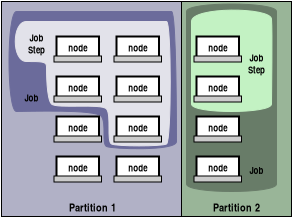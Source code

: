 <?xml version="1.0"?>
<dia:diagram xmlns:dia="http://www.lysator.liu.se/~alla/dia/">
  <dia:layer name="Background" visible="true">
    <dia:object type="Standard - Box" version="0" id="O0">
      <dia:attribute name="obj_pos">
        <dia:point val="0.75,1.25"/>
      </dia:attribute>
      <dia:attribute name="obj_bb">
        <dia:rectangle val="0.725,1.225;9.775,12.025"/>
      </dia:attribute>
      <dia:attribute name="elem_corner">
        <dia:point val="0.75,1.25"/>
      </dia:attribute>
      <dia:attribute name="elem_width">
        <dia:real val="9"/>
      </dia:attribute>
      <dia:attribute name="elem_height">
        <dia:real val="10.75"/>
      </dia:attribute>
      <dia:attribute name="border_width">
        <dia:real val="0.05"/>
      </dia:attribute>
      <dia:attribute name="inner_color">
        <dia:color val="#b1b1c6"/>
      </dia:attribute>
      <dia:attribute name="show_background">
        <dia:boolean val="true"/>
      </dia:attribute>
    </dia:object>
    <dia:object type="Standard - Box" version="0" id="O1">
      <dia:attribute name="obj_pos">
        <dia:point val="9.75,1.25"/>
      </dia:attribute>
      <dia:attribute name="obj_bb">
        <dia:rectangle val="9.725,1.225;15.275,12.025"/>
      </dia:attribute>
      <dia:attribute name="elem_corner">
        <dia:point val="9.75,1.25"/>
      </dia:attribute>
      <dia:attribute name="elem_width">
        <dia:real val="5.5"/>
      </dia:attribute>
      <dia:attribute name="elem_height">
        <dia:real val="10.75"/>
      </dia:attribute>
      <dia:attribute name="border_width">
        <dia:real val="0.05"/>
      </dia:attribute>
      <dia:attribute name="inner_color">
        <dia:color val="#99b598"/>
      </dia:attribute>
      <dia:attribute name="show_background">
        <dia:boolean val="true"/>
      </dia:attribute>
    </dia:object>
    <dia:object type="Standard - Beziergon" version="0" id="O2">
      <dia:attribute name="obj_pos">
        <dia:point val="10,10.375"/>
      </dia:attribute>
      <dia:attribute name="obj_bb">
        <dia:rectangle val="9.993,1.243;14.507,10.882"/>
      </dia:attribute>
      <dia:attribute name="bez_points">
        <dia:point val="10,10.375"/>
        <dia:point val="10,9.875"/>
        <dia:point val="10,2.25"/>
        <dia:point val="10,1.75"/>
        <dia:point val="10,1.25"/>
        <dia:point val="14.5,1.25"/>
        <dia:point val="14.5,1.75"/>
        <dia:point val="14.5,2.25"/>
        <dia:point val="14.5,9.875"/>
        <dia:point val="14.5,10.375"/>
        <dia:point val="14.5,10.875"/>
        <dia:point val="10,10.875"/>
      </dia:attribute>
      <dia:attribute name="corner_types">
        <dia:enum val="0"/>
        <dia:enum val="0"/>
        <dia:enum val="0"/>
        <dia:enum val="0"/>
        <dia:enum val="0"/>
      </dia:attribute>
      <dia:attribute name="line_color">
        <dia:color val="#697c69"/>
      </dia:attribute>
      <dia:attribute name="line_width">
        <dia:real val="0.01"/>
      </dia:attribute>
      <dia:attribute name="inner_color">
        <dia:color val="#687c68"/>
      </dia:attribute>
      <dia:attribute name="show_background">
        <dia:boolean val="true"/>
      </dia:attribute>
    </dia:object>
    <dia:object type="Standard - Beziergon" version="0" id="O3">
      <dia:attribute name="obj_pos">
        <dia:point val="1.5,6.75"/>
      </dia:attribute>
      <dia:attribute name="obj_bb">
        <dia:rectangle val="0.993,1.743;9.507,8.757"/>
      </dia:attribute>
      <dia:attribute name="bez_points">
        <dia:point val="1.5,6.75"/>
        <dia:point val="2,6.75"/>
        <dia:point val="5.5,6.625"/>
        <dia:point val="5.75,7"/>
        <dia:point val="6,7.375"/>
        <dia:point val="5.75,8.375"/>
        <dia:point val="6,8.5"/>
        <dia:point val="6.25,8.625"/>
        <dia:point val="9.5,8.75"/>
        <dia:point val="9.5,8.25"/>
        <dia:point val="9.5,7.75"/>
        <dia:point val="9.5,1.75"/>
        <dia:point val="9.25,1.75"/>
        <dia:point val="9,1.75"/>
        <dia:point val="2,1.75"/>
        <dia:point val="1.5,1.75"/>
        <dia:point val="1,1.75"/>
        <dia:point val="1,6.75"/>
      </dia:attribute>
      <dia:attribute name="corner_types">
        <dia:enum val="0"/>
        <dia:enum val="0"/>
        <dia:enum val="0"/>
        <dia:enum val="0"/>
        <dia:enum val="0"/>
        <dia:enum val="0"/>
        <dia:enum val="0"/>
      </dia:attribute>
      <dia:attribute name="line_color">
        <dia:color val="#6c6c9b"/>
      </dia:attribute>
      <dia:attribute name="line_width">
        <dia:real val="0.01"/>
      </dia:attribute>
      <dia:attribute name="inner_color">
        <dia:color val="#6b6b9b"/>
      </dia:attribute>
      <dia:attribute name="show_background">
        <dia:boolean val="true"/>
      </dia:attribute>
    </dia:object>
    <dia:object type="Standard - Text" version="0" id="O4">
      <dia:attribute name="obj_pos">
        <dia:point val="5.25,11.75"/>
      </dia:attribute>
      <dia:attribute name="obj_bb">
        <dia:rectangle val="3.403,11.19;7.047,11.89"/>
      </dia:attribute>
      <dia:attribute name="text">
        <dia:composite type="text">
          <dia:attribute name="string">
            <dia:string>#Partition 1#</dia:string>
          </dia:attribute>
          <dia:attribute name="font">
            <dia:font name="Helvetica-Narrow-Bold"/>
          </dia:attribute>
          <dia:attribute name="height">
            <dia:real val="0.7"/>
          </dia:attribute>
          <dia:attribute name="pos">
            <dia:point val="5.25,11.75"/>
          </dia:attribute>
          <dia:attribute name="color">
            <dia:color val="#000000"/>
          </dia:attribute>
          <dia:attribute name="alignment">
            <dia:enum val="1"/>
          </dia:attribute>
        </dia:composite>
      </dia:attribute>
    </dia:object>
    <dia:object type="Standard - Text" version="0" id="O5">
      <dia:attribute name="obj_pos">
        <dia:point val="12.5,11.75"/>
      </dia:attribute>
      <dia:attribute name="obj_bb">
        <dia:rectangle val="10.653,11.19;14.297,11.89"/>
      </dia:attribute>
      <dia:attribute name="text">
        <dia:composite type="text">
          <dia:attribute name="string">
            <dia:string>#Partition 2#</dia:string>
          </dia:attribute>
          <dia:attribute name="font">
            <dia:font name="Helvetica-Narrow-Bold"/>
          </dia:attribute>
          <dia:attribute name="height">
            <dia:real val="0.7"/>
          </dia:attribute>
          <dia:attribute name="pos">
            <dia:point val="12.5,11.75"/>
          </dia:attribute>
          <dia:attribute name="color">
            <dia:color val="#000000"/>
          </dia:attribute>
          <dia:attribute name="alignment">
            <dia:enum val="1"/>
          </dia:attribute>
        </dia:composite>
      </dia:attribute>
    </dia:object>
    <dia:object type="Standard - Text" version="0" id="O6">
      <dia:attribute name="obj_pos">
        <dia:point val="2.25,6.25"/>
      </dia:attribute>
      <dia:attribute name="obj_bb">
        <dia:rectangle val="1.573,5.77;2.877,6.37"/>
      </dia:attribute>
      <dia:attribute name="text">
        <dia:composite type="text">
          <dia:attribute name="string">
            <dia:string>#Job#</dia:string>
          </dia:attribute>
          <dia:attribute name="font">
            <dia:font name="Helvetica-Narrow-Bold"/>
          </dia:attribute>
          <dia:attribute name="height">
            <dia:real val="0.6"/>
          </dia:attribute>
          <dia:attribute name="pos">
            <dia:point val="2.25,6.25"/>
          </dia:attribute>
          <dia:attribute name="color">
            <dia:color val="#000000"/>
          </dia:attribute>
          <dia:attribute name="alignment">
            <dia:enum val="1"/>
          </dia:attribute>
        </dia:composite>
      </dia:attribute>
    </dia:object>
    <dia:object type="Standard - Text" version="0" id="O7">
      <dia:attribute name="obj_pos">
        <dia:point val="13.5,9.875"/>
      </dia:attribute>
      <dia:attribute name="obj_bb">
        <dia:rectangle val="12.823,9.395;14.127,9.995"/>
      </dia:attribute>
      <dia:attribute name="text">
        <dia:composite type="text">
          <dia:attribute name="string">
            <dia:string>#Job#</dia:string>
          </dia:attribute>
          <dia:attribute name="font">
            <dia:font name="Helvetica-Narrow-Bold"/>
          </dia:attribute>
          <dia:attribute name="height">
            <dia:real val="0.6"/>
          </dia:attribute>
          <dia:attribute name="pos">
            <dia:point val="13.5,9.875"/>
          </dia:attribute>
          <dia:attribute name="color">
            <dia:color val="#000000"/>
          </dia:attribute>
          <dia:attribute name="alignment">
            <dia:enum val="1"/>
          </dia:attribute>
        </dia:composite>
      </dia:attribute>
    </dia:object>
    <dia:object type="Standard - Beziergon" version="0" id="O8">
      <dia:attribute name="obj_pos">
        <dia:point val="2,2.25"/>
      </dia:attribute>
      <dia:attribute name="obj_bb">
        <dia:rectangle val="1.243,2.243;9.257,8.507"/>
      </dia:attribute>
      <dia:attribute name="bez_points">
        <dia:point val="2,2.25"/>
        <dia:point val="2.75,2.25"/>
        <dia:point val="8.75,2.25"/>
        <dia:point val="9,2.25"/>
        <dia:point val="9.25,2.25"/>
        <dia:point val="9.25,8.25"/>
        <dia:point val="9,8.375"/>
        <dia:point val="8.75,8.5"/>
        <dia:point val="6.5,8.5"/>
        <dia:point val="6.25,8.375"/>
        <dia:point val="6,8.25"/>
        <dia:point val="6.25,6.917"/>
        <dia:point val="6,6.625"/>
        <dia:point val="5.75,6.333"/>
        <dia:point val="3.5,6.625"/>
        <dia:point val="3.25,6.375"/>
        <dia:point val="3,6.125"/>
        <dia:point val="3,4.75"/>
        <dia:point val="3,4.5"/>
        <dia:point val="3,4.25"/>
        <dia:point val="2.75,4.25"/>
        <dia:point val="2,4.25"/>
        <dia:point val="1.25,4.25"/>
        <dia:point val="1.25,2.25"/>
      </dia:attribute>
      <dia:attribute name="corner_types">
        <dia:enum val="0"/>
        <dia:enum val="0"/>
        <dia:enum val="0"/>
        <dia:enum val="0"/>
        <dia:enum val="0"/>
        <dia:enum val="0"/>
        <dia:enum val="0"/>
        <dia:enum val="0"/>
        <dia:enum val="0"/>
      </dia:attribute>
      <dia:attribute name="line_color">
        <dia:color val="#e3e2e9"/>
      </dia:attribute>
      <dia:attribute name="line_width">
        <dia:real val="0.01"/>
      </dia:attribute>
      <dia:attribute name="inner_color">
        <dia:color val="#e2e2ea"/>
      </dia:attribute>
      <dia:attribute name="show_background">
        <dia:boolean val="true"/>
      </dia:attribute>
    </dia:object>
    <dia:group>
      <dia:object type="Standard - Box" version="0" id="O9">
        <dia:attribute name="obj_pos">
          <dia:point val="3.5,3"/>
        </dia:attribute>
        <dia:attribute name="obj_bb">
          <dia:rectangle val="3.45,2.95;5.675,4.225"/>
        </dia:attribute>
        <dia:attribute name="elem_corner">
          <dia:point val="3.5,3"/>
        </dia:attribute>
        <dia:attribute name="elem_width">
          <dia:real val="2.125"/>
        </dia:attribute>
        <dia:attribute name="elem_height">
          <dia:real val="1.175"/>
        </dia:attribute>
        <dia:attribute name="show_background">
          <dia:boolean val="true"/>
        </dia:attribute>
      </dia:object>
      <dia:object type="Standard - Text" version="0" id="O10">
        <dia:attribute name="obj_pos">
          <dia:point val="4.562,3.75"/>
        </dia:attribute>
        <dia:attribute name="obj_bb">
          <dia:rectangle val="3.703,3.27;5.372,3.87"/>
        </dia:attribute>
        <dia:attribute name="text">
          <dia:composite type="text">
            <dia:attribute name="string">
              <dia:string>#node#</dia:string>
            </dia:attribute>
            <dia:attribute name="font">
              <dia:font name="Helvetica-Narrow-Bold"/>
            </dia:attribute>
            <dia:attribute name="height">
              <dia:real val="0.6"/>
            </dia:attribute>
            <dia:attribute name="pos">
              <dia:point val="4.562,3.75"/>
            </dia:attribute>
            <dia:attribute name="color">
              <dia:color val="#000000"/>
            </dia:attribute>
            <dia:attribute name="alignment">
              <dia:enum val="1"/>
            </dia:attribute>
          </dia:composite>
        </dia:attribute>
      </dia:object>
      <dia:object type="Standard - Box" version="0" id="O11">
        <dia:attribute name="obj_pos">
          <dia:point val="3.375,3.975"/>
        </dia:attribute>
        <dia:attribute name="obj_bb">
          <dia:rectangle val="3.35,3.95;5.775,4.3"/>
        </dia:attribute>
        <dia:attribute name="elem_corner">
          <dia:point val="3.375,3.975"/>
        </dia:attribute>
        <dia:attribute name="elem_width">
          <dia:real val="2.375"/>
        </dia:attribute>
        <dia:attribute name="elem_height">
          <dia:real val="0.3"/>
        </dia:attribute>
        <dia:attribute name="border_width">
          <dia:real val="0.05"/>
        </dia:attribute>
        <dia:attribute name="border_color">
          <dia:color val="#010101"/>
        </dia:attribute>
        <dia:attribute name="inner_color">
          <dia:color val="#cccccc"/>
        </dia:attribute>
        <dia:attribute name="show_background">
          <dia:boolean val="true"/>
        </dia:attribute>
      </dia:object>
    </dia:group>
    <dia:group>
      <dia:object type="Standard - Box" version="0" id="O12">
        <dia:attribute name="obj_pos">
          <dia:point val="6.5,3"/>
        </dia:attribute>
        <dia:attribute name="obj_bb">
          <dia:rectangle val="6.45,2.95;8.675,4.225"/>
        </dia:attribute>
        <dia:attribute name="elem_corner">
          <dia:point val="6.5,3"/>
        </dia:attribute>
        <dia:attribute name="elem_width">
          <dia:real val="2.125"/>
        </dia:attribute>
        <dia:attribute name="elem_height">
          <dia:real val="1.175"/>
        </dia:attribute>
        <dia:attribute name="show_background">
          <dia:boolean val="true"/>
        </dia:attribute>
      </dia:object>
      <dia:object type="Standard - Text" version="0" id="O13">
        <dia:attribute name="obj_pos">
          <dia:point val="7.562,3.75"/>
        </dia:attribute>
        <dia:attribute name="obj_bb">
          <dia:rectangle val="6.703,3.27;8.372,3.87"/>
        </dia:attribute>
        <dia:attribute name="text">
          <dia:composite type="text">
            <dia:attribute name="string">
              <dia:string>#node#</dia:string>
            </dia:attribute>
            <dia:attribute name="font">
              <dia:font name="Helvetica-Narrow-Bold"/>
            </dia:attribute>
            <dia:attribute name="height">
              <dia:real val="0.6"/>
            </dia:attribute>
            <dia:attribute name="pos">
              <dia:point val="7.562,3.75"/>
            </dia:attribute>
            <dia:attribute name="color">
              <dia:color val="#000000"/>
            </dia:attribute>
            <dia:attribute name="alignment">
              <dia:enum val="1"/>
            </dia:attribute>
          </dia:composite>
        </dia:attribute>
      </dia:object>
      <dia:object type="Standard - Box" version="0" id="O14">
        <dia:attribute name="obj_pos">
          <dia:point val="6.375,3.975"/>
        </dia:attribute>
        <dia:attribute name="obj_bb">
          <dia:rectangle val="6.35,3.95;8.775,4.3"/>
        </dia:attribute>
        <dia:attribute name="elem_corner">
          <dia:point val="6.375,3.975"/>
        </dia:attribute>
        <dia:attribute name="elem_width">
          <dia:real val="2.375"/>
        </dia:attribute>
        <dia:attribute name="elem_height">
          <dia:real val="0.3"/>
        </dia:attribute>
        <dia:attribute name="border_width">
          <dia:real val="0.05"/>
        </dia:attribute>
        <dia:attribute name="border_color">
          <dia:color val="#010101"/>
        </dia:attribute>
        <dia:attribute name="inner_color">
          <dia:color val="#cccccc"/>
        </dia:attribute>
        <dia:attribute name="show_background">
          <dia:boolean val="true"/>
        </dia:attribute>
      </dia:object>
    </dia:group>
    <dia:group>
      <dia:object type="Standard - Box" version="0" id="O15">
        <dia:attribute name="obj_pos">
          <dia:point val="3.5,7"/>
        </dia:attribute>
        <dia:attribute name="obj_bb">
          <dia:rectangle val="3.45,6.95;5.675,8.225"/>
        </dia:attribute>
        <dia:attribute name="elem_corner">
          <dia:point val="3.5,7"/>
        </dia:attribute>
        <dia:attribute name="elem_width">
          <dia:real val="2.125"/>
        </dia:attribute>
        <dia:attribute name="elem_height">
          <dia:real val="1.175"/>
        </dia:attribute>
        <dia:attribute name="show_background">
          <dia:boolean val="true"/>
        </dia:attribute>
      </dia:object>
      <dia:object type="Standard - Text" version="0" id="O16">
        <dia:attribute name="obj_pos">
          <dia:point val="4.562,7.75"/>
        </dia:attribute>
        <dia:attribute name="obj_bb">
          <dia:rectangle val="3.703,7.27;5.372,7.87"/>
        </dia:attribute>
        <dia:attribute name="text">
          <dia:composite type="text">
            <dia:attribute name="string">
              <dia:string>#node#</dia:string>
            </dia:attribute>
            <dia:attribute name="font">
              <dia:font name="Helvetica-Narrow-Bold"/>
            </dia:attribute>
            <dia:attribute name="height">
              <dia:real val="0.6"/>
            </dia:attribute>
            <dia:attribute name="pos">
              <dia:point val="4.562,7.75"/>
            </dia:attribute>
            <dia:attribute name="color">
              <dia:color val="#000000"/>
            </dia:attribute>
            <dia:attribute name="alignment">
              <dia:enum val="1"/>
            </dia:attribute>
          </dia:composite>
        </dia:attribute>
      </dia:object>
      <dia:object type="Standard - Box" version="0" id="O17">
        <dia:attribute name="obj_pos">
          <dia:point val="3.375,7.975"/>
        </dia:attribute>
        <dia:attribute name="obj_bb">
          <dia:rectangle val="3.35,7.95;5.775,8.3"/>
        </dia:attribute>
        <dia:attribute name="elem_corner">
          <dia:point val="3.375,7.975"/>
        </dia:attribute>
        <dia:attribute name="elem_width">
          <dia:real val="2.375"/>
        </dia:attribute>
        <dia:attribute name="elem_height">
          <dia:real val="0.3"/>
        </dia:attribute>
        <dia:attribute name="border_width">
          <dia:real val="0.05"/>
        </dia:attribute>
        <dia:attribute name="border_color">
          <dia:color val="#010101"/>
        </dia:attribute>
        <dia:attribute name="inner_color">
          <dia:color val="#cccccc"/>
        </dia:attribute>
        <dia:attribute name="show_background">
          <dia:boolean val="true"/>
        </dia:attribute>
      </dia:object>
    </dia:group>
    <dia:group>
      <dia:object type="Standard - Box" version="0" id="O18">
        <dia:attribute name="obj_pos">
          <dia:point val="6.5,7"/>
        </dia:attribute>
        <dia:attribute name="obj_bb">
          <dia:rectangle val="6.45,6.95;8.675,8.225"/>
        </dia:attribute>
        <dia:attribute name="elem_corner">
          <dia:point val="6.5,7"/>
        </dia:attribute>
        <dia:attribute name="elem_width">
          <dia:real val="2.125"/>
        </dia:attribute>
        <dia:attribute name="elem_height">
          <dia:real val="1.175"/>
        </dia:attribute>
        <dia:attribute name="show_background">
          <dia:boolean val="true"/>
        </dia:attribute>
      </dia:object>
      <dia:object type="Standard - Text" version="0" id="O19">
        <dia:attribute name="obj_pos">
          <dia:point val="7.562,7.75"/>
        </dia:attribute>
        <dia:attribute name="obj_bb">
          <dia:rectangle val="6.703,7.27;8.372,7.87"/>
        </dia:attribute>
        <dia:attribute name="text">
          <dia:composite type="text">
            <dia:attribute name="string">
              <dia:string>#node#</dia:string>
            </dia:attribute>
            <dia:attribute name="font">
              <dia:font name="Helvetica-Narrow-Bold"/>
            </dia:attribute>
            <dia:attribute name="height">
              <dia:real val="0.6"/>
            </dia:attribute>
            <dia:attribute name="pos">
              <dia:point val="7.562,7.75"/>
            </dia:attribute>
            <dia:attribute name="color">
              <dia:color val="#000000"/>
            </dia:attribute>
            <dia:attribute name="alignment">
              <dia:enum val="1"/>
            </dia:attribute>
          </dia:composite>
        </dia:attribute>
      </dia:object>
      <dia:object type="Standard - Box" version="0" id="O20">
        <dia:attribute name="obj_pos">
          <dia:point val="6.375,7.975"/>
        </dia:attribute>
        <dia:attribute name="obj_bb">
          <dia:rectangle val="6.35,7.95;8.775,8.3"/>
        </dia:attribute>
        <dia:attribute name="elem_corner">
          <dia:point val="6.375,7.975"/>
        </dia:attribute>
        <dia:attribute name="elem_width">
          <dia:real val="2.375"/>
        </dia:attribute>
        <dia:attribute name="elem_height">
          <dia:real val="0.3"/>
        </dia:attribute>
        <dia:attribute name="border_width">
          <dia:real val="0.05"/>
        </dia:attribute>
        <dia:attribute name="border_color">
          <dia:color val="#010101"/>
        </dia:attribute>
        <dia:attribute name="inner_color">
          <dia:color val="#cccccc"/>
        </dia:attribute>
        <dia:attribute name="show_background">
          <dia:boolean val="true"/>
        </dia:attribute>
      </dia:object>
    </dia:group>
    <dia:group>
      <dia:object type="Standard - Box" version="0" id="O21">
        <dia:attribute name="obj_pos">
          <dia:point val="3.5,9"/>
        </dia:attribute>
        <dia:attribute name="obj_bb">
          <dia:rectangle val="3.45,8.95;5.675,10.225"/>
        </dia:attribute>
        <dia:attribute name="elem_corner">
          <dia:point val="3.5,9"/>
        </dia:attribute>
        <dia:attribute name="elem_width">
          <dia:real val="2.125"/>
        </dia:attribute>
        <dia:attribute name="elem_height">
          <dia:real val="1.175"/>
        </dia:attribute>
        <dia:attribute name="show_background">
          <dia:boolean val="true"/>
        </dia:attribute>
      </dia:object>
      <dia:object type="Standard - Text" version="0" id="O22">
        <dia:attribute name="obj_pos">
          <dia:point val="4.562,9.75"/>
        </dia:attribute>
        <dia:attribute name="obj_bb">
          <dia:rectangle val="3.703,9.27;5.372,9.87"/>
        </dia:attribute>
        <dia:attribute name="text">
          <dia:composite type="text">
            <dia:attribute name="string">
              <dia:string>#node#</dia:string>
            </dia:attribute>
            <dia:attribute name="font">
              <dia:font name="Helvetica-Narrow-Bold"/>
            </dia:attribute>
            <dia:attribute name="height">
              <dia:real val="0.6"/>
            </dia:attribute>
            <dia:attribute name="pos">
              <dia:point val="4.562,9.75"/>
            </dia:attribute>
            <dia:attribute name="color">
              <dia:color val="#000000"/>
            </dia:attribute>
            <dia:attribute name="alignment">
              <dia:enum val="1"/>
            </dia:attribute>
          </dia:composite>
        </dia:attribute>
      </dia:object>
      <dia:object type="Standard - Box" version="0" id="O23">
        <dia:attribute name="obj_pos">
          <dia:point val="3.375,9.975"/>
        </dia:attribute>
        <dia:attribute name="obj_bb">
          <dia:rectangle val="3.35,9.95;5.775,10.3"/>
        </dia:attribute>
        <dia:attribute name="elem_corner">
          <dia:point val="3.375,9.975"/>
        </dia:attribute>
        <dia:attribute name="elem_width">
          <dia:real val="2.375"/>
        </dia:attribute>
        <dia:attribute name="elem_height">
          <dia:real val="0.3"/>
        </dia:attribute>
        <dia:attribute name="border_width">
          <dia:real val="0.05"/>
        </dia:attribute>
        <dia:attribute name="border_color">
          <dia:color val="#010101"/>
        </dia:attribute>
        <dia:attribute name="inner_color">
          <dia:color val="#cccccc"/>
        </dia:attribute>
        <dia:attribute name="show_background">
          <dia:boolean val="true"/>
        </dia:attribute>
      </dia:object>
    </dia:group>
    <dia:group>
      <dia:object type="Standard - Box" version="0" id="O24">
        <dia:attribute name="obj_pos">
          <dia:point val="6.5,9"/>
        </dia:attribute>
        <dia:attribute name="obj_bb">
          <dia:rectangle val="6.45,8.95;8.675,10.225"/>
        </dia:attribute>
        <dia:attribute name="elem_corner">
          <dia:point val="6.5,9"/>
        </dia:attribute>
        <dia:attribute name="elem_width">
          <dia:real val="2.125"/>
        </dia:attribute>
        <dia:attribute name="elem_height">
          <dia:real val="1.175"/>
        </dia:attribute>
        <dia:attribute name="show_background">
          <dia:boolean val="true"/>
        </dia:attribute>
      </dia:object>
      <dia:object type="Standard - Text" version="0" id="O25">
        <dia:attribute name="obj_pos">
          <dia:point val="7.562,9.75"/>
        </dia:attribute>
        <dia:attribute name="obj_bb">
          <dia:rectangle val="6.703,9.27;8.372,9.87"/>
        </dia:attribute>
        <dia:attribute name="text">
          <dia:composite type="text">
            <dia:attribute name="string">
              <dia:string>#node#</dia:string>
            </dia:attribute>
            <dia:attribute name="font">
              <dia:font name="Helvetica-Narrow-Bold"/>
            </dia:attribute>
            <dia:attribute name="height">
              <dia:real val="0.6"/>
            </dia:attribute>
            <dia:attribute name="pos">
              <dia:point val="7.562,9.75"/>
            </dia:attribute>
            <dia:attribute name="color">
              <dia:color val="#000000"/>
            </dia:attribute>
            <dia:attribute name="alignment">
              <dia:enum val="1"/>
            </dia:attribute>
          </dia:composite>
        </dia:attribute>
      </dia:object>
      <dia:object type="Standard - Box" version="0" id="O26">
        <dia:attribute name="obj_pos">
          <dia:point val="6.375,9.975"/>
        </dia:attribute>
        <dia:attribute name="obj_bb">
          <dia:rectangle val="6.35,9.95;8.775,10.3"/>
        </dia:attribute>
        <dia:attribute name="elem_corner">
          <dia:point val="6.375,9.975"/>
        </dia:attribute>
        <dia:attribute name="elem_width">
          <dia:real val="2.375"/>
        </dia:attribute>
        <dia:attribute name="elem_height">
          <dia:real val="0.3"/>
        </dia:attribute>
        <dia:attribute name="border_width">
          <dia:real val="0.05"/>
        </dia:attribute>
        <dia:attribute name="border_color">
          <dia:color val="#010101"/>
        </dia:attribute>
        <dia:attribute name="inner_color">
          <dia:color val="#cccccc"/>
        </dia:attribute>
        <dia:attribute name="show_background">
          <dia:boolean val="true"/>
        </dia:attribute>
      </dia:object>
    </dia:group>
    <dia:object type="Standard - Text" version="0" id="O27">
      <dia:attribute name="obj_pos">
        <dia:point val="2.5,3.25"/>
      </dia:attribute>
      <dia:attribute name="obj_bb">
        <dia:rectangle val="1.705,2.77;3.245,3.97"/>
      </dia:attribute>
      <dia:attribute name="text">
        <dia:composite type="text">
          <dia:attribute name="string">
            <dia:string>#Job
Step#</dia:string>
          </dia:attribute>
          <dia:attribute name="font">
            <dia:font name="Helvetica-Narrow-Bold"/>
          </dia:attribute>
          <dia:attribute name="height">
            <dia:real val="0.6"/>
          </dia:attribute>
          <dia:attribute name="pos">
            <dia:point val="2.5,3.25"/>
          </dia:attribute>
          <dia:attribute name="color">
            <dia:color val="#000000"/>
          </dia:attribute>
          <dia:attribute name="alignment">
            <dia:enum val="1"/>
          </dia:attribute>
        </dia:composite>
      </dia:attribute>
    </dia:object>
    <dia:group>
      <dia:object type="Standard - Box" version="0" id="O28">
        <dia:attribute name="obj_pos">
          <dia:point val="3.5,5"/>
        </dia:attribute>
        <dia:attribute name="obj_bb">
          <dia:rectangle val="3.45,4.95;5.675,6.225"/>
        </dia:attribute>
        <dia:attribute name="elem_corner">
          <dia:point val="3.5,5"/>
        </dia:attribute>
        <dia:attribute name="elem_width">
          <dia:real val="2.125"/>
        </dia:attribute>
        <dia:attribute name="elem_height">
          <dia:real val="1.175"/>
        </dia:attribute>
        <dia:attribute name="show_background">
          <dia:boolean val="true"/>
        </dia:attribute>
      </dia:object>
      <dia:object type="Standard - Text" version="0" id="O29">
        <dia:attribute name="obj_pos">
          <dia:point val="4.562,5.75"/>
        </dia:attribute>
        <dia:attribute name="obj_bb">
          <dia:rectangle val="3.703,5.27;5.372,5.87"/>
        </dia:attribute>
        <dia:attribute name="text">
          <dia:composite type="text">
            <dia:attribute name="string">
              <dia:string>#node#</dia:string>
            </dia:attribute>
            <dia:attribute name="font">
              <dia:font name="Helvetica-Narrow-Bold"/>
            </dia:attribute>
            <dia:attribute name="height">
              <dia:real val="0.6"/>
            </dia:attribute>
            <dia:attribute name="pos">
              <dia:point val="4.562,5.75"/>
            </dia:attribute>
            <dia:attribute name="color">
              <dia:color val="#000000"/>
            </dia:attribute>
            <dia:attribute name="alignment">
              <dia:enum val="1"/>
            </dia:attribute>
          </dia:composite>
        </dia:attribute>
      </dia:object>
      <dia:object type="Standard - Box" version="0" id="O30">
        <dia:attribute name="obj_pos">
          <dia:point val="3.375,5.975"/>
        </dia:attribute>
        <dia:attribute name="obj_bb">
          <dia:rectangle val="3.35,5.95;5.775,6.3"/>
        </dia:attribute>
        <dia:attribute name="elem_corner">
          <dia:point val="3.375,5.975"/>
        </dia:attribute>
        <dia:attribute name="elem_width">
          <dia:real val="2.375"/>
        </dia:attribute>
        <dia:attribute name="elem_height">
          <dia:real val="0.3"/>
        </dia:attribute>
        <dia:attribute name="border_width">
          <dia:real val="0.05"/>
        </dia:attribute>
        <dia:attribute name="border_color">
          <dia:color val="#010101"/>
        </dia:attribute>
        <dia:attribute name="inner_color">
          <dia:color val="#cccccc"/>
        </dia:attribute>
        <dia:attribute name="show_background">
          <dia:boolean val="true"/>
        </dia:attribute>
      </dia:object>
    </dia:group>
    <dia:group>
      <dia:object type="Standard - Box" version="0" id="O31">
        <dia:attribute name="obj_pos">
          <dia:point val="6.5,5"/>
        </dia:attribute>
        <dia:attribute name="obj_bb">
          <dia:rectangle val="6.45,4.95;8.675,6.225"/>
        </dia:attribute>
        <dia:attribute name="elem_corner">
          <dia:point val="6.5,5"/>
        </dia:attribute>
        <dia:attribute name="elem_width">
          <dia:real val="2.125"/>
        </dia:attribute>
        <dia:attribute name="elem_height">
          <dia:real val="1.175"/>
        </dia:attribute>
        <dia:attribute name="show_background">
          <dia:boolean val="true"/>
        </dia:attribute>
      </dia:object>
      <dia:object type="Standard - Text" version="0" id="O32">
        <dia:attribute name="obj_pos">
          <dia:point val="7.562,5.75"/>
        </dia:attribute>
        <dia:attribute name="obj_bb">
          <dia:rectangle val="6.703,5.27;8.372,5.87"/>
        </dia:attribute>
        <dia:attribute name="text">
          <dia:composite type="text">
            <dia:attribute name="string">
              <dia:string>#node#</dia:string>
            </dia:attribute>
            <dia:attribute name="font">
              <dia:font name="Helvetica-Narrow-Bold"/>
            </dia:attribute>
            <dia:attribute name="height">
              <dia:real val="0.6"/>
            </dia:attribute>
            <dia:attribute name="pos">
              <dia:point val="7.562,5.75"/>
            </dia:attribute>
            <dia:attribute name="color">
              <dia:color val="#000000"/>
            </dia:attribute>
            <dia:attribute name="alignment">
              <dia:enum val="1"/>
            </dia:attribute>
          </dia:composite>
        </dia:attribute>
      </dia:object>
      <dia:object type="Standard - Box" version="0" id="O33">
        <dia:attribute name="obj_pos">
          <dia:point val="6.375,5.975"/>
        </dia:attribute>
        <dia:attribute name="obj_bb">
          <dia:rectangle val="6.35,5.95;8.775,6.3"/>
        </dia:attribute>
        <dia:attribute name="elem_corner">
          <dia:point val="6.375,5.975"/>
        </dia:attribute>
        <dia:attribute name="elem_width">
          <dia:real val="2.375"/>
        </dia:attribute>
        <dia:attribute name="elem_height">
          <dia:real val="0.3"/>
        </dia:attribute>
        <dia:attribute name="border_width">
          <dia:real val="0.05"/>
        </dia:attribute>
        <dia:attribute name="border_color">
          <dia:color val="#010101"/>
        </dia:attribute>
        <dia:attribute name="inner_color">
          <dia:color val="#cccccc"/>
        </dia:attribute>
        <dia:attribute name="show_background">
          <dia:boolean val="true"/>
        </dia:attribute>
      </dia:object>
    </dia:group>
    <dia:object type="Standard - Beziergon" version="0" id="O34">
      <dia:attribute name="obj_pos">
        <dia:point val="10.25,2.25"/>
      </dia:attribute>
      <dia:attribute name="obj_bb">
        <dia:rectangle val="10.243,1.493;14.307,6.882"/>
      </dia:attribute>
      <dia:attribute name="bez_points">
        <dia:point val="10.25,2.25"/>
        <dia:point val="10.25,1.5"/>
        <dia:point val="14.2,1.525"/>
        <dia:point val="14.25,2.125"/>
        <dia:point val="14.3,2.725"/>
        <dia:point val="14.25,5.875"/>
        <dia:point val="14.25,6.375"/>
        <dia:point val="14.25,6.875"/>
        <dia:point val="10.25,6.875"/>
        <dia:point val="10.25,6.375"/>
        <dia:point val="10.25,5.875"/>
        <dia:point val="10.25,3"/>
      </dia:attribute>
      <dia:attribute name="corner_types">
        <dia:enum val="0"/>
        <dia:enum val="0"/>
        <dia:enum val="0"/>
        <dia:enum val="0"/>
        <dia:enum val="0"/>
      </dia:attribute>
      <dia:attribute name="line_color">
        <dia:color val="#c4f2c4"/>
      </dia:attribute>
      <dia:attribute name="line_width">
        <dia:real val="0.01"/>
      </dia:attribute>
      <dia:attribute name="inner_color">
        <dia:color val="#c3f2c3"/>
      </dia:attribute>
      <dia:attribute name="show_background">
        <dia:boolean val="true"/>
      </dia:attribute>
    </dia:object>
    <dia:group>
      <dia:object type="Standard - Box" version="0" id="O35">
        <dia:attribute name="obj_pos">
          <dia:point val="10.5,3"/>
        </dia:attribute>
        <dia:attribute name="obj_bb">
          <dia:rectangle val="10.45,2.95;12.675,4.225"/>
        </dia:attribute>
        <dia:attribute name="elem_corner">
          <dia:point val="10.5,3"/>
        </dia:attribute>
        <dia:attribute name="elem_width">
          <dia:real val="2.125"/>
        </dia:attribute>
        <dia:attribute name="elem_height">
          <dia:real val="1.175"/>
        </dia:attribute>
        <dia:attribute name="show_background">
          <dia:boolean val="true"/>
        </dia:attribute>
      </dia:object>
      <dia:object type="Standard - Text" version="0" id="O36">
        <dia:attribute name="obj_pos">
          <dia:point val="11.562,3.75"/>
        </dia:attribute>
        <dia:attribute name="obj_bb">
          <dia:rectangle val="10.704,3.27;12.371,3.87"/>
        </dia:attribute>
        <dia:attribute name="text">
          <dia:composite type="text">
            <dia:attribute name="string">
              <dia:string>#node#</dia:string>
            </dia:attribute>
            <dia:attribute name="font">
              <dia:font name="Helvetica-Narrow-Bold"/>
            </dia:attribute>
            <dia:attribute name="height">
              <dia:real val="0.6"/>
            </dia:attribute>
            <dia:attribute name="pos">
              <dia:point val="11.562,3.75"/>
            </dia:attribute>
            <dia:attribute name="color">
              <dia:color val="#000000"/>
            </dia:attribute>
            <dia:attribute name="alignment">
              <dia:enum val="1"/>
            </dia:attribute>
          </dia:composite>
        </dia:attribute>
      </dia:object>
      <dia:object type="Standard - Box" version="0" id="O37">
        <dia:attribute name="obj_pos">
          <dia:point val="10.375,3.975"/>
        </dia:attribute>
        <dia:attribute name="obj_bb">
          <dia:rectangle val="10.35,3.95;12.775,4.3"/>
        </dia:attribute>
        <dia:attribute name="elem_corner">
          <dia:point val="10.375,3.975"/>
        </dia:attribute>
        <dia:attribute name="elem_width">
          <dia:real val="2.375"/>
        </dia:attribute>
        <dia:attribute name="elem_height">
          <dia:real val="0.3"/>
        </dia:attribute>
        <dia:attribute name="border_width">
          <dia:real val="0.05"/>
        </dia:attribute>
        <dia:attribute name="border_color">
          <dia:color val="#010101"/>
        </dia:attribute>
        <dia:attribute name="inner_color">
          <dia:color val="#cccccc"/>
        </dia:attribute>
        <dia:attribute name="show_background">
          <dia:boolean val="true"/>
        </dia:attribute>
      </dia:object>
    </dia:group>
    <dia:group>
      <dia:object type="Standard - Box" version="0" id="O38">
        <dia:attribute name="obj_pos">
          <dia:point val="10.5,5"/>
        </dia:attribute>
        <dia:attribute name="obj_bb">
          <dia:rectangle val="10.45,4.95;12.675,6.225"/>
        </dia:attribute>
        <dia:attribute name="elem_corner">
          <dia:point val="10.5,5"/>
        </dia:attribute>
        <dia:attribute name="elem_width">
          <dia:real val="2.125"/>
        </dia:attribute>
        <dia:attribute name="elem_height">
          <dia:real val="1.175"/>
        </dia:attribute>
        <dia:attribute name="show_background">
          <dia:boolean val="true"/>
        </dia:attribute>
      </dia:object>
      <dia:object type="Standard - Text" version="0" id="O39">
        <dia:attribute name="obj_pos">
          <dia:point val="11.562,5.75"/>
        </dia:attribute>
        <dia:attribute name="obj_bb">
          <dia:rectangle val="10.704,5.27;12.371,5.87"/>
        </dia:attribute>
        <dia:attribute name="text">
          <dia:composite type="text">
            <dia:attribute name="string">
              <dia:string>#node#</dia:string>
            </dia:attribute>
            <dia:attribute name="font">
              <dia:font name="Helvetica-Narrow-Bold"/>
            </dia:attribute>
            <dia:attribute name="height">
              <dia:real val="0.6"/>
            </dia:attribute>
            <dia:attribute name="pos">
              <dia:point val="11.562,5.75"/>
            </dia:attribute>
            <dia:attribute name="color">
              <dia:color val="#000000"/>
            </dia:attribute>
            <dia:attribute name="alignment">
              <dia:enum val="1"/>
            </dia:attribute>
          </dia:composite>
        </dia:attribute>
      </dia:object>
      <dia:object type="Standard - Box" version="0" id="O40">
        <dia:attribute name="obj_pos">
          <dia:point val="10.375,5.975"/>
        </dia:attribute>
        <dia:attribute name="obj_bb">
          <dia:rectangle val="10.35,5.95;12.775,6.3"/>
        </dia:attribute>
        <dia:attribute name="elem_corner">
          <dia:point val="10.375,5.975"/>
        </dia:attribute>
        <dia:attribute name="elem_width">
          <dia:real val="2.375"/>
        </dia:attribute>
        <dia:attribute name="elem_height">
          <dia:real val="0.3"/>
        </dia:attribute>
        <dia:attribute name="border_width">
          <dia:real val="0.05"/>
        </dia:attribute>
        <dia:attribute name="border_color">
          <dia:color val="#010101"/>
        </dia:attribute>
        <dia:attribute name="inner_color">
          <dia:color val="#cccccc"/>
        </dia:attribute>
        <dia:attribute name="show_background">
          <dia:boolean val="true"/>
        </dia:attribute>
      </dia:object>
    </dia:group>
    <dia:group>
      <dia:object type="Standard - Box" version="0" id="O41">
        <dia:attribute name="obj_pos">
          <dia:point val="10.5,7"/>
        </dia:attribute>
        <dia:attribute name="obj_bb">
          <dia:rectangle val="10.45,6.95;12.675,8.225"/>
        </dia:attribute>
        <dia:attribute name="elem_corner">
          <dia:point val="10.5,7"/>
        </dia:attribute>
        <dia:attribute name="elem_width">
          <dia:real val="2.125"/>
        </dia:attribute>
        <dia:attribute name="elem_height">
          <dia:real val="1.175"/>
        </dia:attribute>
        <dia:attribute name="show_background">
          <dia:boolean val="true"/>
        </dia:attribute>
      </dia:object>
      <dia:object type="Standard - Text" version="0" id="O42">
        <dia:attribute name="obj_pos">
          <dia:point val="11.562,7.75"/>
        </dia:attribute>
        <dia:attribute name="obj_bb">
          <dia:rectangle val="10.704,7.27;12.371,7.87"/>
        </dia:attribute>
        <dia:attribute name="text">
          <dia:composite type="text">
            <dia:attribute name="string">
              <dia:string>#node#</dia:string>
            </dia:attribute>
            <dia:attribute name="font">
              <dia:font name="Helvetica-Narrow-Bold"/>
            </dia:attribute>
            <dia:attribute name="height">
              <dia:real val="0.6"/>
            </dia:attribute>
            <dia:attribute name="pos">
              <dia:point val="11.562,7.75"/>
            </dia:attribute>
            <dia:attribute name="color">
              <dia:color val="#000000"/>
            </dia:attribute>
            <dia:attribute name="alignment">
              <dia:enum val="1"/>
            </dia:attribute>
          </dia:composite>
        </dia:attribute>
      </dia:object>
      <dia:object type="Standard - Box" version="0" id="O43">
        <dia:attribute name="obj_pos">
          <dia:point val="10.375,7.975"/>
        </dia:attribute>
        <dia:attribute name="obj_bb">
          <dia:rectangle val="10.35,7.95;12.775,8.3"/>
        </dia:attribute>
        <dia:attribute name="elem_corner">
          <dia:point val="10.375,7.975"/>
        </dia:attribute>
        <dia:attribute name="elem_width">
          <dia:real val="2.375"/>
        </dia:attribute>
        <dia:attribute name="elem_height">
          <dia:real val="0.3"/>
        </dia:attribute>
        <dia:attribute name="border_width">
          <dia:real val="0.05"/>
        </dia:attribute>
        <dia:attribute name="border_color">
          <dia:color val="#010101"/>
        </dia:attribute>
        <dia:attribute name="inner_color">
          <dia:color val="#cccccc"/>
        </dia:attribute>
        <dia:attribute name="show_background">
          <dia:boolean val="true"/>
        </dia:attribute>
      </dia:object>
    </dia:group>
    <dia:group>
      <dia:object type="Standard - Box" version="0" id="O44">
        <dia:attribute name="obj_pos">
          <dia:point val="10.5,9"/>
        </dia:attribute>
        <dia:attribute name="obj_bb">
          <dia:rectangle val="10.45,8.95;12.675,10.225"/>
        </dia:attribute>
        <dia:attribute name="elem_corner">
          <dia:point val="10.5,9"/>
        </dia:attribute>
        <dia:attribute name="elem_width">
          <dia:real val="2.125"/>
        </dia:attribute>
        <dia:attribute name="elem_height">
          <dia:real val="1.175"/>
        </dia:attribute>
        <dia:attribute name="show_background">
          <dia:boolean val="true"/>
        </dia:attribute>
      </dia:object>
      <dia:object type="Standard - Text" version="0" id="O45">
        <dia:attribute name="obj_pos">
          <dia:point val="11.562,9.75"/>
        </dia:attribute>
        <dia:attribute name="obj_bb">
          <dia:rectangle val="10.704,9.27;12.371,9.87"/>
        </dia:attribute>
        <dia:attribute name="text">
          <dia:composite type="text">
            <dia:attribute name="string">
              <dia:string>#node#</dia:string>
            </dia:attribute>
            <dia:attribute name="font">
              <dia:font name="Helvetica-Narrow-Bold"/>
            </dia:attribute>
            <dia:attribute name="height">
              <dia:real val="0.6"/>
            </dia:attribute>
            <dia:attribute name="pos">
              <dia:point val="11.562,9.75"/>
            </dia:attribute>
            <dia:attribute name="color">
              <dia:color val="#000000"/>
            </dia:attribute>
            <dia:attribute name="alignment">
              <dia:enum val="1"/>
            </dia:attribute>
          </dia:composite>
        </dia:attribute>
      </dia:object>
      <dia:object type="Standard - Box" version="0" id="O46">
        <dia:attribute name="obj_pos">
          <dia:point val="10.375,9.975"/>
        </dia:attribute>
        <dia:attribute name="obj_bb">
          <dia:rectangle val="10.35,9.95;12.775,10.3"/>
        </dia:attribute>
        <dia:attribute name="elem_corner">
          <dia:point val="10.375,9.975"/>
        </dia:attribute>
        <dia:attribute name="elem_width">
          <dia:real val="2.375"/>
        </dia:attribute>
        <dia:attribute name="elem_height">
          <dia:real val="0.3"/>
        </dia:attribute>
        <dia:attribute name="border_width">
          <dia:real val="0.05"/>
        </dia:attribute>
        <dia:attribute name="border_color">
          <dia:color val="#010101"/>
        </dia:attribute>
        <dia:attribute name="inner_color">
          <dia:color val="#cccccc"/>
        </dia:attribute>
        <dia:attribute name="show_background">
          <dia:boolean val="true"/>
        </dia:attribute>
      </dia:object>
    </dia:group>
    <dia:object type="Standard - Text" version="0" id="O47">
      <dia:attribute name="obj_pos">
        <dia:point val="13.5,4.25"/>
      </dia:attribute>
      <dia:attribute name="obj_bb">
        <dia:rectangle val="12.705,3.77;14.245,4.97"/>
      </dia:attribute>
      <dia:attribute name="text">
        <dia:composite type="text">
          <dia:attribute name="string">
            <dia:string>#Job
Step#</dia:string>
          </dia:attribute>
          <dia:attribute name="font">
            <dia:font name="Helvetica-Narrow-Bold"/>
          </dia:attribute>
          <dia:attribute name="height">
            <dia:real val="0.6"/>
          </dia:attribute>
          <dia:attribute name="pos">
            <dia:point val="13.5,4.25"/>
          </dia:attribute>
          <dia:attribute name="color">
            <dia:color val="#000000"/>
          </dia:attribute>
          <dia:attribute name="alignment">
            <dia:enum val="1"/>
          </dia:attribute>
        </dia:composite>
      </dia:attribute>
    </dia:object>
  </dia:layer>
</dia:diagram>
